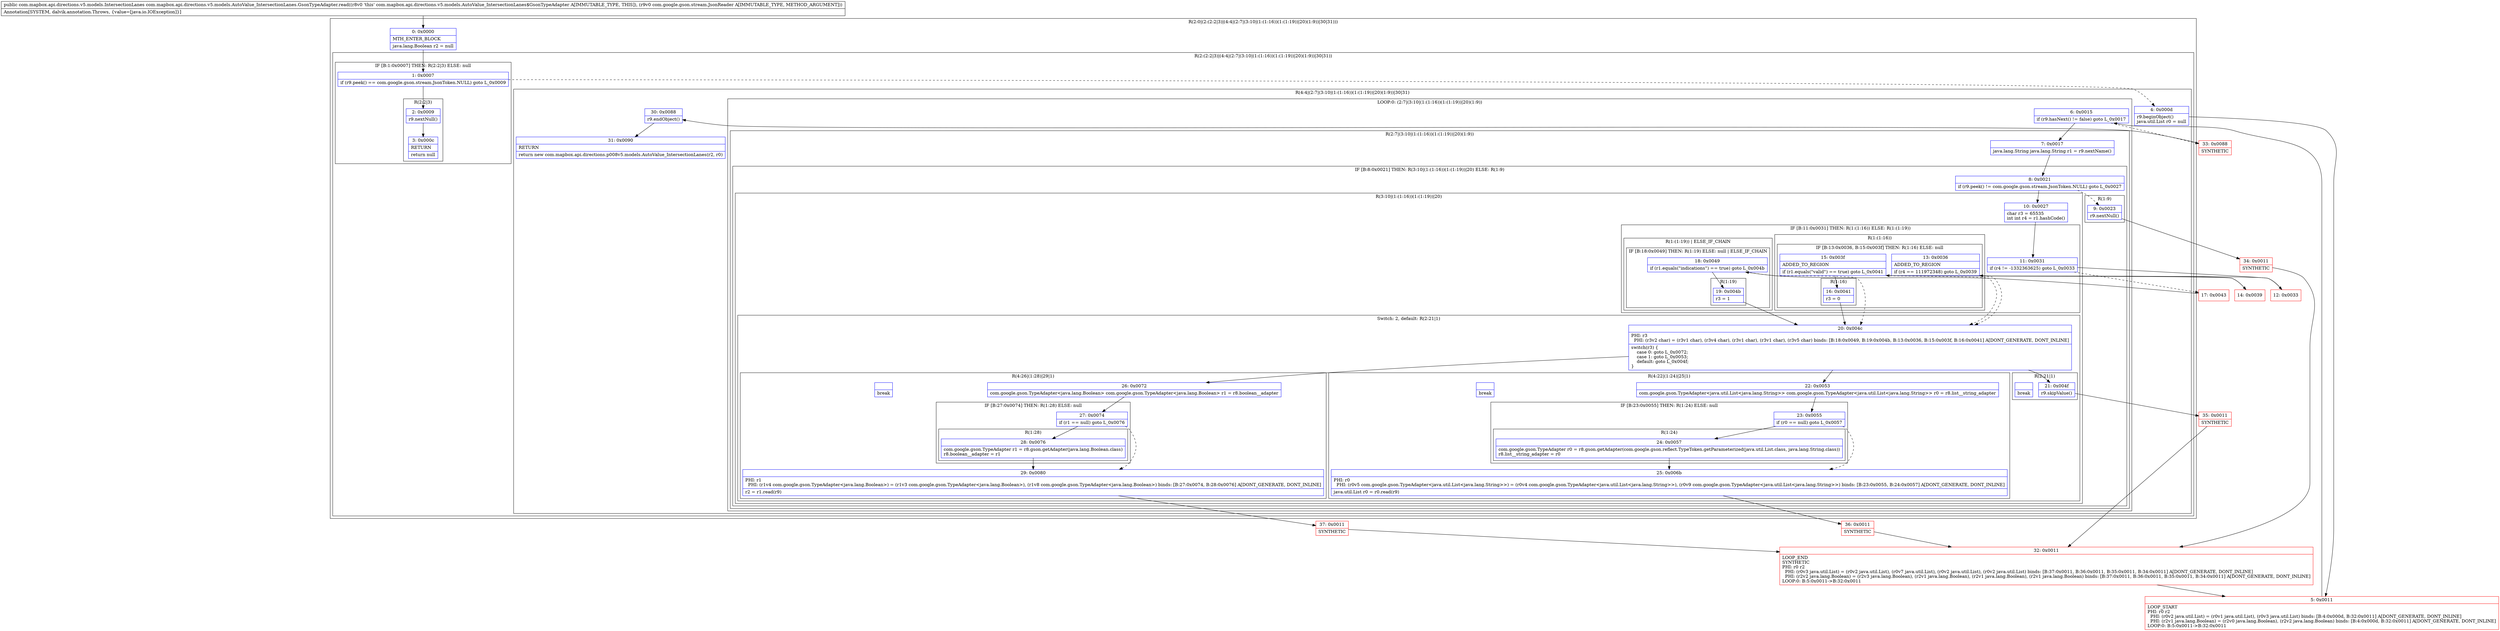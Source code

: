 digraph "CFG forcom.mapbox.api.directions.v5.models.AutoValue_IntersectionLanes.GsonTypeAdapter.read(Lcom\/google\/gson\/stream\/JsonReader;)Lcom\/mapbox\/api\/directions\/v5\/models\/IntersectionLanes;" {
subgraph cluster_Region_949551591 {
label = "R(2:0|(2:(2:2|3)|(4:4|(2:7|(3:10|(1:(1:16))(1:(1:19))|20)(1:9))|30|31)))";
node [shape=record,color=blue];
Node_0 [shape=record,label="{0\:\ 0x0000|MTH_ENTER_BLOCK\l|java.lang.Boolean r2 = null\l}"];
subgraph cluster_Region_1786686459 {
label = "R(2:(2:2|3)|(4:4|(2:7|(3:10|(1:(1:16))(1:(1:19))|20)(1:9))|30|31))";
node [shape=record,color=blue];
subgraph cluster_IfRegion_1854800106 {
label = "IF [B:1:0x0007] THEN: R(2:2|3) ELSE: null";
node [shape=record,color=blue];
Node_1 [shape=record,label="{1\:\ 0x0007|if (r9.peek() == com.google.gson.stream.JsonToken.NULL) goto L_0x0009\l}"];
subgraph cluster_Region_1341366849 {
label = "R(2:2|3)";
node [shape=record,color=blue];
Node_2 [shape=record,label="{2\:\ 0x0009|r9.nextNull()\l}"];
Node_3 [shape=record,label="{3\:\ 0x000c|RETURN\l|return null\l}"];
}
}
subgraph cluster_Region_200002801 {
label = "R(4:4|(2:7|(3:10|(1:(1:16))(1:(1:19))|20)(1:9))|30|31)";
node [shape=record,color=blue];
Node_4 [shape=record,label="{4\:\ 0x000d|r9.beginObject()\ljava.util.List r0 = null\l}"];
subgraph cluster_LoopRegion_1919423430 {
label = "LOOP:0: (2:7|(3:10|(1:(1:16))(1:(1:19))|20)(1:9))";
node [shape=record,color=blue];
Node_6 [shape=record,label="{6\:\ 0x0015|if (r9.hasNext() != false) goto L_0x0017\l}"];
subgraph cluster_Region_1201566849 {
label = "R(2:7|(3:10|(1:(1:16))(1:(1:19))|20)(1:9))";
node [shape=record,color=blue];
Node_7 [shape=record,label="{7\:\ 0x0017|java.lang.String java.lang.String r1 = r9.nextName()\l}"];
subgraph cluster_IfRegion_1834376963 {
label = "IF [B:8:0x0021] THEN: R(3:10|(1:(1:16))(1:(1:19))|20) ELSE: R(1:9)";
node [shape=record,color=blue];
Node_8 [shape=record,label="{8\:\ 0x0021|if (r9.peek() != com.google.gson.stream.JsonToken.NULL) goto L_0x0027\l}"];
subgraph cluster_Region_1365034246 {
label = "R(3:10|(1:(1:16))(1:(1:19))|20)";
node [shape=record,color=blue];
Node_10 [shape=record,label="{10\:\ 0x0027|char r3 = 65535\lint int r4 = r1.hashCode()\l}"];
subgraph cluster_IfRegion_626788533 {
label = "IF [B:11:0x0031] THEN: R(1:(1:16)) ELSE: R(1:(1:19))";
node [shape=record,color=blue];
Node_11 [shape=record,label="{11\:\ 0x0031|if (r4 != \-1332363625) goto L_0x0033\l}"];
subgraph cluster_Region_1933679379 {
label = "R(1:(1:16))";
node [shape=record,color=blue];
subgraph cluster_IfRegion_67438488 {
label = "IF [B:13:0x0036, B:15:0x003f] THEN: R(1:16) ELSE: null";
node [shape=record,color=blue];
Node_13 [shape=record,label="{13\:\ 0x0036|ADDED_TO_REGION\l|if (r4 == 111972348) goto L_0x0039\l}"];
Node_15 [shape=record,label="{15\:\ 0x003f|ADDED_TO_REGION\l|if (r1.equals(\"valid\") == true) goto L_0x0041\l}"];
subgraph cluster_Region_1991024362 {
label = "R(1:16)";
node [shape=record,color=blue];
Node_16 [shape=record,label="{16\:\ 0x0041|r3 = 0\l}"];
}
}
}
subgraph cluster_Region_561176208 {
label = "R(1:(1:19)) | ELSE_IF_CHAIN\l";
node [shape=record,color=blue];
subgraph cluster_IfRegion_1977700213 {
label = "IF [B:18:0x0049] THEN: R(1:19) ELSE: null | ELSE_IF_CHAIN\l";
node [shape=record,color=blue];
Node_18 [shape=record,label="{18\:\ 0x0049|if (r1.equals(\"indications\") == true) goto L_0x004b\l}"];
subgraph cluster_Region_1097799476 {
label = "R(1:19)";
node [shape=record,color=blue];
Node_19 [shape=record,label="{19\:\ 0x004b|r3 = 1\l}"];
}
}
}
}
subgraph cluster_SwitchRegion_1513717344 {
label = "Switch: 2, default: R(2:21|1)";
node [shape=record,color=blue];
Node_20 [shape=record,label="{20\:\ 0x004c|PHI: r3 \l  PHI: (r3v2 char) = (r3v1 char), (r3v4 char), (r3v1 char), (r3v1 char), (r3v5 char) binds: [B:18:0x0049, B:19:0x004b, B:13:0x0036, B:15:0x003f, B:16:0x0041] A[DONT_GENERATE, DONT_INLINE]\l|switch(r3) \{\l    case 0: goto L_0x0072;\l    case 1: goto L_0x0053;\l    default: goto L_0x004f;\l\}\l}"];
subgraph cluster_Region_1945937177 {
label = "R(4:26|(1:28)|29|1)";
node [shape=record,color=blue];
Node_26 [shape=record,label="{26\:\ 0x0072|com.google.gson.TypeAdapter\<java.lang.Boolean\> com.google.gson.TypeAdapter\<java.lang.Boolean\> r1 = r8.boolean__adapter\l}"];
subgraph cluster_IfRegion_242940719 {
label = "IF [B:27:0x0074] THEN: R(1:28) ELSE: null";
node [shape=record,color=blue];
Node_27 [shape=record,label="{27\:\ 0x0074|if (r1 == null) goto L_0x0076\l}"];
subgraph cluster_Region_481525149 {
label = "R(1:28)";
node [shape=record,color=blue];
Node_28 [shape=record,label="{28\:\ 0x0076|com.google.gson.TypeAdapter r1 = r8.gson.getAdapter(java.lang.Boolean.class)\lr8.boolean__adapter = r1\l}"];
}
}
Node_29 [shape=record,label="{29\:\ 0x0080|PHI: r1 \l  PHI: (r1v4 com.google.gson.TypeAdapter\<java.lang.Boolean\>) = (r1v3 com.google.gson.TypeAdapter\<java.lang.Boolean\>), (r1v8 com.google.gson.TypeAdapter\<java.lang.Boolean\>) binds: [B:27:0x0074, B:28:0x0076] A[DONT_GENERATE, DONT_INLINE]\l|r2 = r1.read(r9)\l}"];
Node_InsnContainer_322314075 [shape=record,label="{|break\l}"];
}
subgraph cluster_Region_939052448 {
label = "R(4:22|(1:24)|25|1)";
node [shape=record,color=blue];
Node_22 [shape=record,label="{22\:\ 0x0053|com.google.gson.TypeAdapter\<java.util.List\<java.lang.String\>\> com.google.gson.TypeAdapter\<java.util.List\<java.lang.String\>\> r0 = r8.list__string_adapter\l}"];
subgraph cluster_IfRegion_1518199823 {
label = "IF [B:23:0x0055] THEN: R(1:24) ELSE: null";
node [shape=record,color=blue];
Node_23 [shape=record,label="{23\:\ 0x0055|if (r0 == null) goto L_0x0057\l}"];
subgraph cluster_Region_522276606 {
label = "R(1:24)";
node [shape=record,color=blue];
Node_24 [shape=record,label="{24\:\ 0x0057|com.google.gson.TypeAdapter r0 = r8.gson.getAdapter(com.google.gson.reflect.TypeToken.getParameterized(java.util.List.class, java.lang.String.class))\lr8.list__string_adapter = r0\l}"];
}
}
Node_25 [shape=record,label="{25\:\ 0x006b|PHI: r0 \l  PHI: (r0v5 com.google.gson.TypeAdapter\<java.util.List\<java.lang.String\>\>) = (r0v4 com.google.gson.TypeAdapter\<java.util.List\<java.lang.String\>\>), (r0v9 com.google.gson.TypeAdapter\<java.util.List\<java.lang.String\>\>) binds: [B:23:0x0055, B:24:0x0057] A[DONT_GENERATE, DONT_INLINE]\l|java.util.List r0 = r0.read(r9)\l}"];
Node_InsnContainer_1288172665 [shape=record,label="{|break\l}"];
}
subgraph cluster_Region_857827313 {
label = "R(2:21|1)";
node [shape=record,color=blue];
Node_21 [shape=record,label="{21\:\ 0x004f|r9.skipValue()\l}"];
Node_InsnContainer_76593499 [shape=record,label="{|break\l}"];
}
}
}
subgraph cluster_Region_671068757 {
label = "R(1:9)";
node [shape=record,color=blue];
Node_9 [shape=record,label="{9\:\ 0x0023|r9.nextNull()\l}"];
}
}
}
}
Node_30 [shape=record,label="{30\:\ 0x0088|r9.endObject()\l}"];
Node_31 [shape=record,label="{31\:\ 0x0090|RETURN\l|return new com.mapbox.api.directions.p008v5.models.AutoValue_IntersectionLanes(r2, r0)\l}"];
}
}
}
Node_5 [shape=record,color=red,label="{5\:\ 0x0011|LOOP_START\lPHI: r0 r2 \l  PHI: (r0v2 java.util.List) = (r0v1 java.util.List), (r0v3 java.util.List) binds: [B:4:0x000d, B:32:0x0011] A[DONT_GENERATE, DONT_INLINE]\l  PHI: (r2v1 java.lang.Boolean) = (r2v0 java.lang.Boolean), (r2v2 java.lang.Boolean) binds: [B:4:0x000d, B:32:0x0011] A[DONT_GENERATE, DONT_INLINE]\lLOOP:0: B:5:0x0011\-\>B:32:0x0011\l}"];
Node_12 [shape=record,color=red,label="{12\:\ 0x0033}"];
Node_14 [shape=record,color=red,label="{14\:\ 0x0039}"];
Node_17 [shape=record,color=red,label="{17\:\ 0x0043}"];
Node_32 [shape=record,color=red,label="{32\:\ 0x0011|LOOP_END\lSYNTHETIC\lPHI: r0 r2 \l  PHI: (r0v3 java.util.List) = (r0v2 java.util.List), (r0v7 java.util.List), (r0v2 java.util.List), (r0v2 java.util.List) binds: [B:37:0x0011, B:36:0x0011, B:35:0x0011, B:34:0x0011] A[DONT_GENERATE, DONT_INLINE]\l  PHI: (r2v2 java.lang.Boolean) = (r2v3 java.lang.Boolean), (r2v1 java.lang.Boolean), (r2v1 java.lang.Boolean), (r2v1 java.lang.Boolean) binds: [B:37:0x0011, B:36:0x0011, B:35:0x0011, B:34:0x0011] A[DONT_GENERATE, DONT_INLINE]\lLOOP:0: B:5:0x0011\-\>B:32:0x0011\l}"];
Node_33 [shape=record,color=red,label="{33\:\ 0x0088|SYNTHETIC\l}"];
Node_34 [shape=record,color=red,label="{34\:\ 0x0011|SYNTHETIC\l}"];
Node_35 [shape=record,color=red,label="{35\:\ 0x0011|SYNTHETIC\l}"];
Node_36 [shape=record,color=red,label="{36\:\ 0x0011|SYNTHETIC\l}"];
Node_37 [shape=record,color=red,label="{37\:\ 0x0011|SYNTHETIC\l}"];
MethodNode[shape=record,label="{public com.mapbox.api.directions.v5.models.IntersectionLanes com.mapbox.api.directions.v5.models.AutoValue_IntersectionLanes.GsonTypeAdapter.read((r8v0 'this' com.mapbox.api.directions.v5.models.AutoValue_IntersectionLanes$GsonTypeAdapter A[IMMUTABLE_TYPE, THIS]), (r9v0 com.google.gson.stream.JsonReader A[IMMUTABLE_TYPE, METHOD_ARGUMENT]))  | Annotation[SYSTEM, dalvik.annotation.Throws, \{value=[java.io.IOException]\}]\l}"];
MethodNode -> Node_0;
Node_0 -> Node_1;
Node_1 -> Node_2;
Node_1 -> Node_4[style=dashed];
Node_2 -> Node_3;
Node_4 -> Node_5;
Node_6 -> Node_7;
Node_6 -> Node_33[style=dashed];
Node_7 -> Node_8;
Node_8 -> Node_9[style=dashed];
Node_8 -> Node_10;
Node_10 -> Node_11;
Node_11 -> Node_12;
Node_11 -> Node_17[style=dashed];
Node_13 -> Node_14;
Node_13 -> Node_20[style=dashed];
Node_15 -> Node_16;
Node_15 -> Node_20[style=dashed];
Node_16 -> Node_20;
Node_18 -> Node_19;
Node_18 -> Node_20[style=dashed];
Node_19 -> Node_20;
Node_20 -> Node_21;
Node_20 -> Node_22;
Node_20 -> Node_26;
Node_26 -> Node_27;
Node_27 -> Node_28;
Node_27 -> Node_29[style=dashed];
Node_28 -> Node_29;
Node_29 -> Node_37;
Node_22 -> Node_23;
Node_23 -> Node_24;
Node_23 -> Node_25[style=dashed];
Node_24 -> Node_25;
Node_25 -> Node_36;
Node_21 -> Node_35;
Node_9 -> Node_34;
Node_30 -> Node_31;
Node_5 -> Node_6;
Node_12 -> Node_13;
Node_14 -> Node_15;
Node_17 -> Node_18;
Node_32 -> Node_5;
Node_33 -> Node_30;
Node_34 -> Node_32;
Node_35 -> Node_32;
Node_36 -> Node_32;
Node_37 -> Node_32;
}

